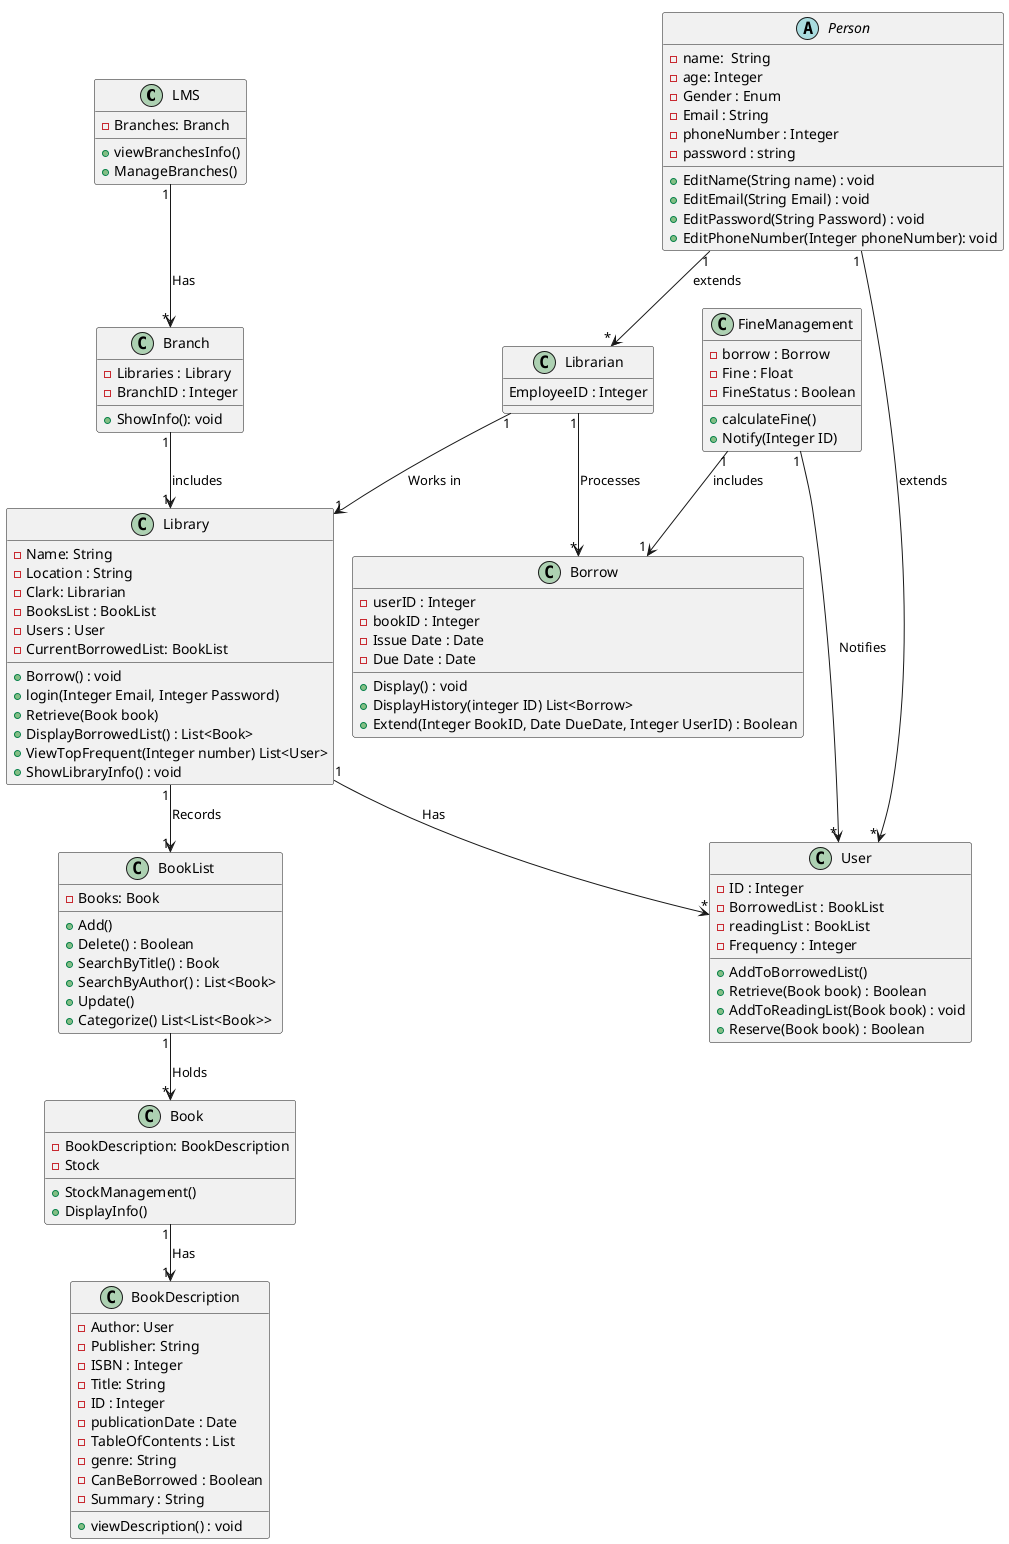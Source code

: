 @startuml
!pragma layout smetana
'https://plantuml.com/class-diagram
class LMS
{
 - Branches: Branch
 + viewBranchesInfo()
 + ManageBranches()
}
class FineManagement
{
  - borrow : Borrow
  - Fine : Float
  - FineStatus : Boolean
  + calculateFine()
  + Notify(Integer ID)

}

class Branch
{
 - Libraries : Library
 - BranchID : Integer
 + ShowInfo(): void
}
class Library {
  - Name: String
  - Location : String
  - Clark: Librarian
  - BooksList : BookList
  - Users : User
  - CurrentBorrowedList: BookList
   ''Takes the info Of the user and the borrowed Books add it to the currentBorrowedBooks and search for the user in the userList and give it the Book to add it in its list and calls the decrease function for stock
  + Borrow() : void
  + login(Integer Email, Integer Password)
  + Retrieve(Book book)
  + DisplayBorrowedList() : List<Book>
  ''returns the K frequent members
  + ViewTopFrequent(Integer number) List<User>
  + ShowLibraryInfo() : void
}
''Could have an abstract class to implement the borrow function ?
class BookList {
  - Books: Book
  ' -BookDescriptions: BookDescription
 + Add()
 + Delete() : Boolean
 + SearchByTitle() : Book
 + SearchByAuthor() : List<Book>
 + Update()
 + Categorize() List<List<Book>>
 '' What may return?
}
class Book {
 - BookDescription: BookDescription
 - Stock
 ''Could this be removed and replaced by unique ID instead?
 ''Decrement the stock could be removed and replaced by setter function
 + StockManagement()
 + DisplayInfo()


}
class BookDescription {
  - Author: User
  - Publisher: String
  - ISBN : Integer
  - Title: String
  - ID : Integer
  ' one ISBN could have multiple IDs
  - publicationDate : Date
  - TableOfContents : List
  - genre: String
  - CanBeBorrowed : Boolean
  - Summary : String
  + viewDescription() : void
}
class User {
  - ID : Integer
  - BorrowedList : BookList
  - readingList : BookList
  - Frequency : Integer
  'Adds the Book to the user's borrowedList
  + AddToBorrowedList()
  'Remove the book from the user's borrowedList
  + Retrieve(Book book) : Boolean
  + AddToReadingList(Book book) : void
  + Reserve(Book book) : Boolean
}
abstract class Person{
  - name:  String
  - age: Integer
  - Gender : Enum
  - Email : String
  - phoneNumber : Integer
  - password : string
  + EditName(String name) : void
  + EditEmail(String Email) : void
  + EditPassword(String Password) : void
  + EditPhoneNumber(Integer phoneNumber): void

}
''What are the functions of librarian and how to let them confirm the retrieve request
class Librarian {
     EmployeeID : Integer
}

class Borrow {
  - userID : Integer
  '' can we add an ID to each book so we need to sum by ISBN to know the stock so we can assign the ID to the borrow class
  - bookID : Integer
  - Issue Date : Date
  - Due Date : Date

  + Display() : void
  ''retrieves the History of specific user
  + DisplayHistory(integer ID) List<Borrow>
  + Extend(Integer BookID, Date DueDate, Integer UserID) : Boolean

}

LMS "1" --> "*" Branch : Has
BookList "1" --> "*" Book : Holds
Branch "1" --> "1" Library : includes
FineManagement "1" --> "1" Borrow : includes
Book "1" --> "1" BookDescription : Has
Person "1" -->"*" Librarian : extends
Person "1" -->"*" User : extends
Library "1" --> "*" User : Has
Library "1" --> "1" BookList : Records
Librarian "1" --> "*" Borrow : Processes
Librarian "1" -->  "1" Library : Works in
FineManagement "1" --> "*" User : Notifies
@enduml